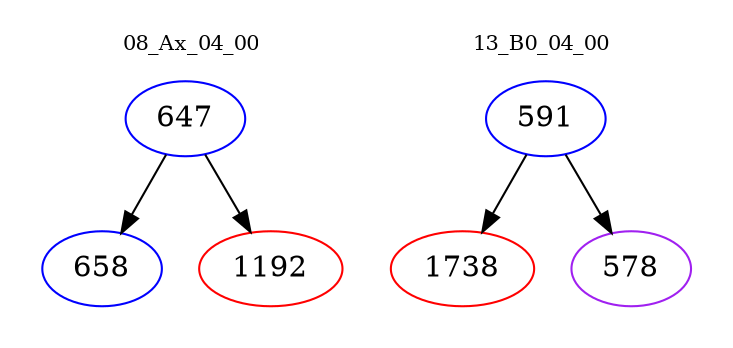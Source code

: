 digraph{
subgraph cluster_0 {
color = white
label = "08_Ax_04_00";
fontsize=10;
T0_647 [label="647", color="blue"]
T0_647 -> T0_658 [color="black"]
T0_658 [label="658", color="blue"]
T0_647 -> T0_1192 [color="black"]
T0_1192 [label="1192", color="red"]
}
subgraph cluster_1 {
color = white
label = "13_B0_04_00";
fontsize=10;
T1_591 [label="591", color="blue"]
T1_591 -> T1_1738 [color="black"]
T1_1738 [label="1738", color="red"]
T1_591 -> T1_578 [color="black"]
T1_578 [label="578", color="purple"]
}
}
